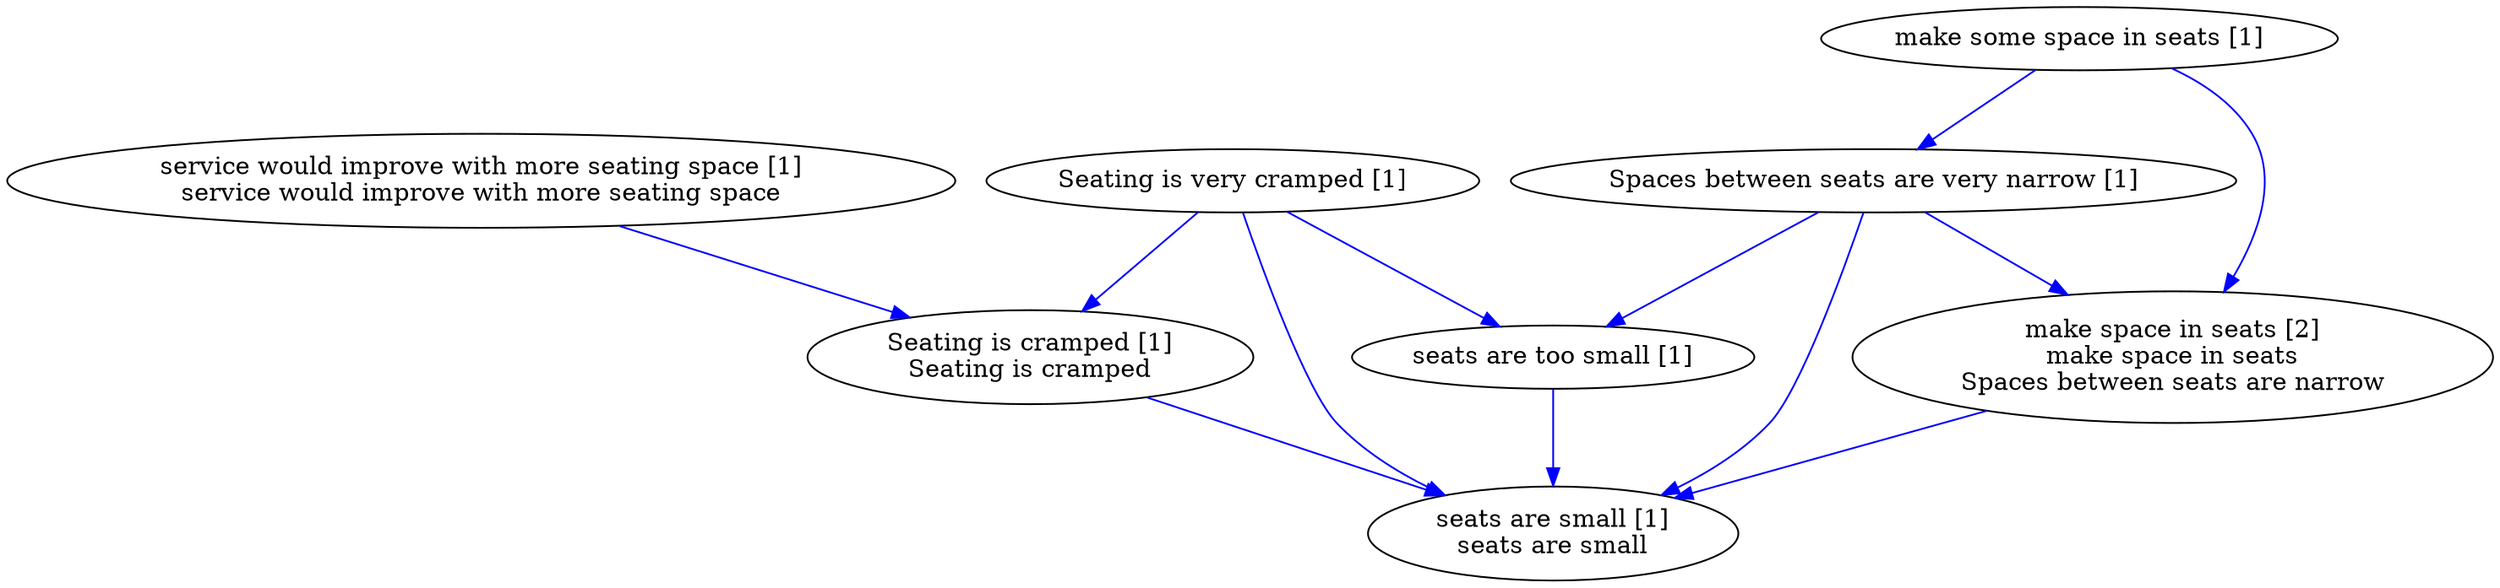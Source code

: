 digraph collapsedGraph {
"make space in seats [2]\nmake space in seats\nSpaces between seats are narrow""Seating is very cramped [1]""Seating is cramped [1]\nSeating is cramped""Spaces between seats are very narrow [1]""make some space in seats [1]""seats are too small [1]""seats are small [1]\nseats are small""service would improve with more seating space [1]\nservice would improve with more seating space""Seating is very cramped [1]" -> "Seating is cramped [1]\nSeating is cramped" [color=blue]
"make some space in seats [1]" -> "Spaces between seats are very narrow [1]" [color=blue]
"Spaces between seats are very narrow [1]" -> "make space in seats [2]\nmake space in seats\nSpaces between seats are narrow" [color=blue]
"make some space in seats [1]" -> "make space in seats [2]\nmake space in seats\nSpaces between seats are narrow" [color=blue]
"seats are too small [1]" -> "seats are small [1]\nseats are small" [color=blue]
"make space in seats [2]\nmake space in seats\nSpaces between seats are narrow" -> "seats are small [1]\nseats are small" [color=blue]
"Spaces between seats are very narrow [1]" -> "seats are too small [1]" [color=blue]
"Seating is cramped [1]\nSeating is cramped" -> "seats are small [1]\nseats are small" [color=blue]
"Seating is very cramped [1]" -> "seats are too small [1]" [color=blue]
"Seating is very cramped [1]" -> "seats are small [1]\nseats are small" [color=blue]
"Spaces between seats are very narrow [1]" -> "seats are small [1]\nseats are small" [color=blue]
"service would improve with more seating space [1]\nservice would improve with more seating space" -> "Seating is cramped [1]\nSeating is cramped" [color=blue]
}